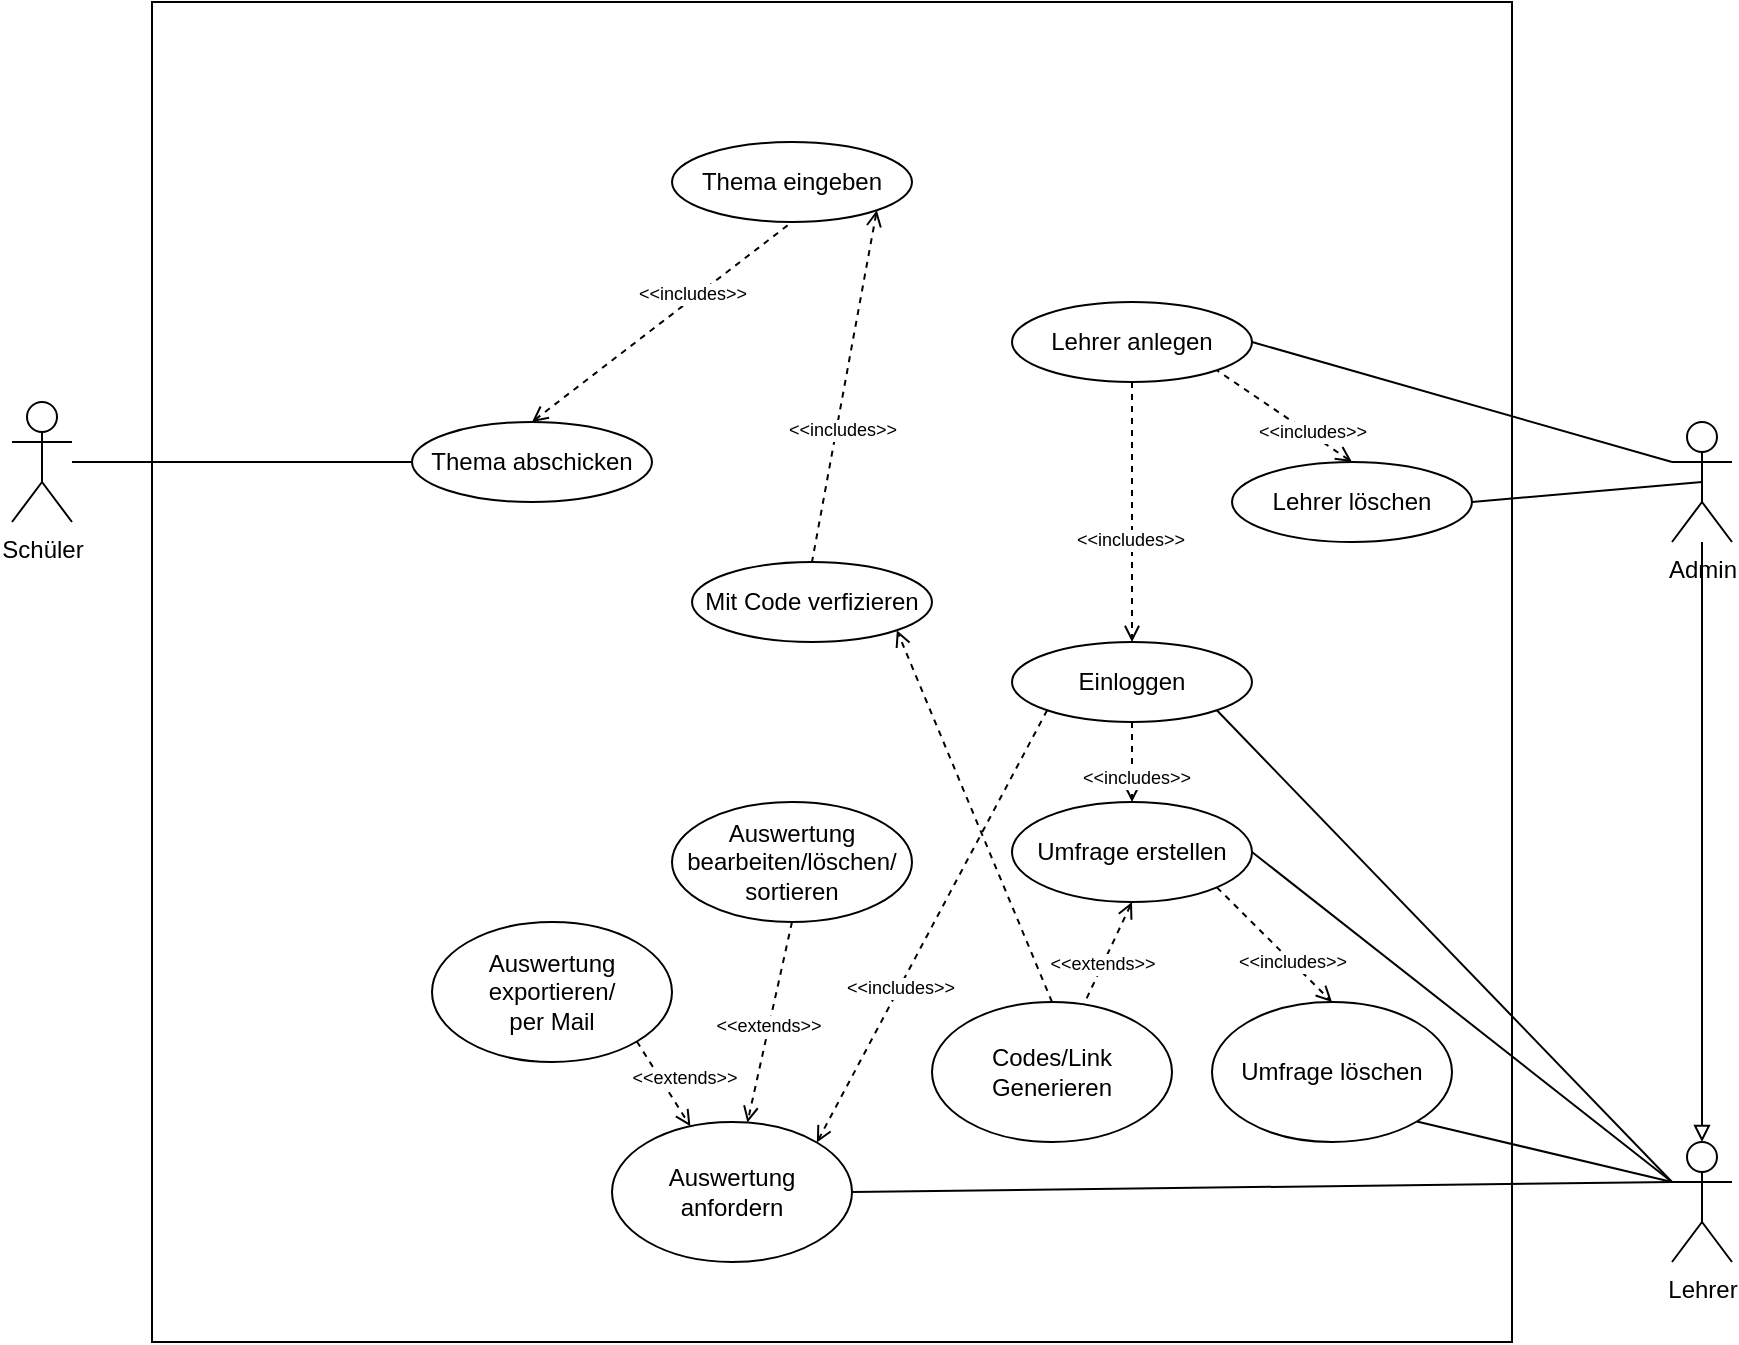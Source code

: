 <mxfile version="16.4.7" type="device"><diagram id="n_g9ShcicKRSaGsYl7LY" name="Page-1"><mxGraphModel dx="2035" dy="1758" grid="1" gridSize="10" guides="1" tooltips="1" connect="1" arrows="1" fold="1" page="1" pageScale="1" pageWidth="850" pageHeight="1100" math="0" shadow="0"><root><mxCell id="0"/><mxCell id="1" parent="0"/><mxCell id="EaUaX-YUv6skA-lKk4uB-4" value="" style="rounded=0;whiteSpace=wrap;html=1;" vertex="1" parent="1"><mxGeometry x="-280" y="-190" width="680" height="670" as="geometry"/></mxCell><mxCell id="EaUaX-YUv6skA-lKk4uB-37" style="edgeStyle=none;rounded=0;orthogonalLoop=1;jettySize=auto;html=1;exitX=0.5;exitY=1;exitDx=0;exitDy=0;dashed=1;fontSize=9;startArrow=none;startFill=0;endArrow=open;endFill=0;" edge="1" parent="1" source="EaUaX-YUv6skA-lKk4uB-1" target="EaUaX-YUv6skA-lKk4uB-29"><mxGeometry relative="1" as="geometry"/></mxCell><mxCell id="EaUaX-YUv6skA-lKk4uB-38" value="&amp;lt;&amp;lt;extends&amp;gt;&amp;gt;" style="edgeLabel;html=1;align=center;verticalAlign=middle;resizable=0;points=[];fontSize=9;" vertex="1" connectable="0" parent="EaUaX-YUv6skA-lKk4uB-37"><mxGeometry x="0.23" y="1" relative="1" as="geometry"><mxPoint y="-10" as="offset"/></mxGeometry></mxCell><mxCell id="EaUaX-YUv6skA-lKk4uB-1" value="&lt;div&gt;Auswertung bearbeiten/löschen/&lt;/div&gt;&lt;div&gt;sortieren&lt;br&gt;&lt;/div&gt;" style="ellipse;whiteSpace=wrap;html=1;" vertex="1" parent="1"><mxGeometry x="-20" y="210" width="120" height="60" as="geometry"/></mxCell><mxCell id="EaUaX-YUv6skA-lKk4uB-25" style="edgeStyle=none;rounded=0;orthogonalLoop=1;jettySize=auto;html=1;exitX=0.5;exitY=1;exitDx=0;exitDy=0;dashed=1;fontSize=9;startArrow=open;startFill=0;endArrow=none;endFill=0;" edge="1" parent="1" source="EaUaX-YUv6skA-lKk4uB-2" target="EaUaX-YUv6skA-lKk4uB-24"><mxGeometry relative="1" as="geometry"/></mxCell><mxCell id="EaUaX-YUv6skA-lKk4uB-26" value="&amp;lt;&amp;lt;extends&amp;gt;&amp;gt;" style="edgeLabel;html=1;align=center;verticalAlign=middle;resizable=0;points=[];fontSize=9;" vertex="1" connectable="0" parent="EaUaX-YUv6skA-lKk4uB-25"><mxGeometry x="0.224" y="-1" relative="1" as="geometry"><mxPoint as="offset"/></mxGeometry></mxCell><mxCell id="EaUaX-YUv6skA-lKk4uB-42" style="edgeStyle=none;rounded=0;orthogonalLoop=1;jettySize=auto;html=1;exitX=1;exitY=1;exitDx=0;exitDy=0;entryX=0.5;entryY=0;entryDx=0;entryDy=0;fontSize=9;startArrow=none;startFill=0;endArrow=open;endFill=0;dashed=1;" edge="1" parent="1" source="EaUaX-YUv6skA-lKk4uB-2" target="EaUaX-YUv6skA-lKk4uB-40"><mxGeometry relative="1" as="geometry"/></mxCell><mxCell id="EaUaX-YUv6skA-lKk4uB-43" value="&amp;lt;&amp;lt;includes&amp;gt;&amp;gt;" style="edgeLabel;html=1;align=center;verticalAlign=middle;resizable=0;points=[];fontSize=9;" vertex="1" connectable="0" parent="EaUaX-YUv6skA-lKk4uB-42"><mxGeometry x="0.284" relative="1" as="geometry"><mxPoint as="offset"/></mxGeometry></mxCell><mxCell id="EaUaX-YUv6skA-lKk4uB-2" value="Umfrage erstellen" style="ellipse;whiteSpace=wrap;html=1;" vertex="1" parent="1"><mxGeometry x="150" y="210" width="120" height="50" as="geometry"/></mxCell><mxCell id="EaUaX-YUv6skA-lKk4uB-5" value="Schüler" style="shape=umlActor;verticalLabelPosition=bottom;verticalAlign=top;html=1;outlineConnect=0;" vertex="1" parent="1"><mxGeometry x="-350" y="10" width="30" height="60" as="geometry"/></mxCell><mxCell id="EaUaX-YUv6skA-lKk4uB-19" style="rounded=0;orthogonalLoop=1;jettySize=auto;html=1;exitX=0;exitY=0.333;exitDx=0;exitDy=0;exitPerimeter=0;entryX=1;entryY=1;entryDx=0;entryDy=0;fontSize=9;endArrow=none;endFill=0;" edge="1" parent="1" source="EaUaX-YUv6skA-lKk4uB-6" target="EaUaX-YUv6skA-lKk4uB-12"><mxGeometry relative="1" as="geometry"/></mxCell><mxCell id="EaUaX-YUv6skA-lKk4uB-27" style="edgeStyle=none;rounded=0;orthogonalLoop=1;jettySize=auto;html=1;exitX=0;exitY=0.333;exitDx=0;exitDy=0;exitPerimeter=0;entryX=1;entryY=0.5;entryDx=0;entryDy=0;fontSize=9;startArrow=none;startFill=0;endArrow=none;endFill=0;" edge="1" parent="1" source="EaUaX-YUv6skA-lKk4uB-6" target="EaUaX-YUv6skA-lKk4uB-2"><mxGeometry relative="1" as="geometry"/></mxCell><mxCell id="EaUaX-YUv6skA-lKk4uB-30" style="edgeStyle=none;rounded=0;orthogonalLoop=1;jettySize=auto;html=1;exitX=0;exitY=0.333;exitDx=0;exitDy=0;exitPerimeter=0;entryX=1;entryY=0.5;entryDx=0;entryDy=0;fontSize=9;startArrow=none;startFill=0;endArrow=none;endFill=0;" edge="1" parent="1" source="EaUaX-YUv6skA-lKk4uB-6" target="EaUaX-YUv6skA-lKk4uB-29"><mxGeometry relative="1" as="geometry"/></mxCell><mxCell id="EaUaX-YUv6skA-lKk4uB-41" style="edgeStyle=none;rounded=0;orthogonalLoop=1;jettySize=auto;html=1;exitX=0;exitY=0.333;exitDx=0;exitDy=0;exitPerimeter=0;entryX=1;entryY=1;entryDx=0;entryDy=0;fontSize=9;startArrow=none;startFill=0;endArrow=none;endFill=0;" edge="1" parent="1" source="EaUaX-YUv6skA-lKk4uB-6" target="EaUaX-YUv6skA-lKk4uB-40"><mxGeometry relative="1" as="geometry"/></mxCell><mxCell id="EaUaX-YUv6skA-lKk4uB-6" value="Lehrer" style="shape=umlActor;verticalLabelPosition=bottom;verticalAlign=top;html=1;outlineConnect=0;" vertex="1" parent="1"><mxGeometry x="480" y="380" width="30" height="60" as="geometry"/></mxCell><mxCell id="EaUaX-YUv6skA-lKk4uB-44" style="edgeStyle=none;rounded=0;orthogonalLoop=1;jettySize=auto;html=1;fontSize=9;startArrow=none;startFill=0;endArrow=block;endFill=0;" edge="1" parent="1" source="EaUaX-YUv6skA-lKk4uB-11" target="EaUaX-YUv6skA-lKk4uB-6"><mxGeometry relative="1" as="geometry"/></mxCell><mxCell id="EaUaX-YUv6skA-lKk4uB-47" style="edgeStyle=none;rounded=0;orthogonalLoop=1;jettySize=auto;html=1;exitX=0;exitY=0.333;exitDx=0;exitDy=0;exitPerimeter=0;entryX=1;entryY=0.5;entryDx=0;entryDy=0;fontSize=9;startArrow=none;startFill=0;endArrow=none;endFill=0;" edge="1" parent="1" source="EaUaX-YUv6skA-lKk4uB-11" target="EaUaX-YUv6skA-lKk4uB-46"><mxGeometry relative="1" as="geometry"/></mxCell><mxCell id="EaUaX-YUv6skA-lKk4uB-49" style="edgeStyle=none;rounded=0;orthogonalLoop=1;jettySize=auto;html=1;exitX=0.5;exitY=0.5;exitDx=0;exitDy=0;exitPerimeter=0;entryX=1;entryY=0.5;entryDx=0;entryDy=0;fontSize=9;startArrow=none;startFill=0;endArrow=none;endFill=0;" edge="1" parent="1" source="EaUaX-YUv6skA-lKk4uB-11" target="EaUaX-YUv6skA-lKk4uB-48"><mxGeometry relative="1" as="geometry"/></mxCell><mxCell id="EaUaX-YUv6skA-lKk4uB-11" value="Admin" style="shape=umlActor;verticalLabelPosition=bottom;verticalAlign=top;html=1;outlineConnect=0;" vertex="1" parent="1"><mxGeometry x="480" y="20" width="30" height="60" as="geometry"/></mxCell><mxCell id="EaUaX-YUv6skA-lKk4uB-20" style="edgeStyle=none;rounded=0;orthogonalLoop=1;jettySize=auto;html=1;exitX=0.5;exitY=1;exitDx=0;exitDy=0;fontSize=9;endArrow=open;endFill=0;dashed=1;startArrow=none;startFill=0;" edge="1" parent="1" source="EaUaX-YUv6skA-lKk4uB-12" target="EaUaX-YUv6skA-lKk4uB-2"><mxGeometry relative="1" as="geometry"/></mxCell><mxCell id="EaUaX-YUv6skA-lKk4uB-21" value="&amp;lt;&amp;lt;includes&amp;gt;&amp;gt;" style="edgeLabel;html=1;align=center;verticalAlign=middle;resizable=0;points=[];fontSize=9;" vertex="1" connectable="0" parent="EaUaX-YUv6skA-lKk4uB-20"><mxGeometry x="0.38" y="2" relative="1" as="geometry"><mxPoint as="offset"/></mxGeometry></mxCell><mxCell id="EaUaX-YUv6skA-lKk4uB-31" style="edgeStyle=none;rounded=0;orthogonalLoop=1;jettySize=auto;html=1;exitX=0;exitY=1;exitDx=0;exitDy=0;entryX=1;entryY=0;entryDx=0;entryDy=0;fontSize=9;startArrow=none;startFill=0;endArrow=open;endFill=0;dashed=1;" edge="1" parent="1" source="EaUaX-YUv6skA-lKk4uB-12" target="EaUaX-YUv6skA-lKk4uB-29"><mxGeometry relative="1" as="geometry"/></mxCell><mxCell id="EaUaX-YUv6skA-lKk4uB-32" value="&amp;lt;&amp;lt;includes&amp;gt;&amp;gt;" style="edgeLabel;html=1;align=center;verticalAlign=middle;resizable=0;points=[];fontSize=9;" vertex="1" connectable="0" parent="EaUaX-YUv6skA-lKk4uB-31"><mxGeometry x="0.287" y="-1" relative="1" as="geometry"><mxPoint x="1" as="offset"/></mxGeometry></mxCell><mxCell id="EaUaX-YUv6skA-lKk4uB-12" value="Einloggen" style="ellipse;whiteSpace=wrap;html=1;" vertex="1" parent="1"><mxGeometry x="150" y="130" width="120" height="40" as="geometry"/></mxCell><mxCell id="EaUaX-YUv6skA-lKk4uB-66" style="edgeStyle=none;rounded=0;orthogonalLoop=1;jettySize=auto;html=1;exitX=0.5;exitY=0;exitDx=0;exitDy=0;entryX=1;entryY=1;entryDx=0;entryDy=0;fontSize=9;startArrow=none;startFill=0;endArrow=open;endFill=0;dashed=1;" edge="1" parent="1" source="EaUaX-YUv6skA-lKk4uB-24" target="EaUaX-YUv6skA-lKk4uB-54"><mxGeometry relative="1" as="geometry"/></mxCell><mxCell id="EaUaX-YUv6skA-lKk4uB-24" value="Codes/Link Generieren" style="ellipse;whiteSpace=wrap;html=1;" vertex="1" parent="1"><mxGeometry x="110" y="310" width="120" height="70" as="geometry"/></mxCell><mxCell id="EaUaX-YUv6skA-lKk4uB-29" value="Auswertung anfordern" style="ellipse;whiteSpace=wrap;html=1;" vertex="1" parent="1"><mxGeometry x="-50" y="370" width="120" height="70" as="geometry"/></mxCell><mxCell id="EaUaX-YUv6skA-lKk4uB-34" style="edgeStyle=none;rounded=0;orthogonalLoop=1;jettySize=auto;html=1;exitX=1;exitY=1;exitDx=0;exitDy=0;dashed=1;fontSize=9;startArrow=none;startFill=0;endArrow=open;endFill=0;" edge="1" parent="1" source="EaUaX-YUv6skA-lKk4uB-33" target="EaUaX-YUv6skA-lKk4uB-29"><mxGeometry relative="1" as="geometry"/></mxCell><mxCell id="EaUaX-YUv6skA-lKk4uB-35" value="&amp;lt;&amp;lt;extends&amp;gt;&amp;gt;" style="edgeLabel;html=1;align=center;verticalAlign=middle;resizable=0;points=[];fontSize=9;" vertex="1" connectable="0" parent="EaUaX-YUv6skA-lKk4uB-34"><mxGeometry x="-0.412" relative="1" as="geometry"><mxPoint x="16" y="6" as="offset"/></mxGeometry></mxCell><mxCell id="EaUaX-YUv6skA-lKk4uB-33" value="&lt;div&gt;Auswertung exportieren/&lt;/div&gt;&lt;div&gt;per Mail &lt;br&gt;&lt;/div&gt;" style="ellipse;whiteSpace=wrap;html=1;" vertex="1" parent="1"><mxGeometry x="-140" y="270" width="120" height="70" as="geometry"/></mxCell><mxCell id="EaUaX-YUv6skA-lKk4uB-40" value="Umfrage löschen" style="ellipse;whiteSpace=wrap;html=1;" vertex="1" parent="1"><mxGeometry x="250" y="310" width="120" height="70" as="geometry"/></mxCell><mxCell id="EaUaX-YUv6skA-lKk4uB-50" style="edgeStyle=none;rounded=0;orthogonalLoop=1;jettySize=auto;html=1;exitX=0.5;exitY=1;exitDx=0;exitDy=0;fontSize=9;startArrow=none;startFill=0;endArrow=open;endFill=0;dashed=1;" edge="1" parent="1" source="EaUaX-YUv6skA-lKk4uB-46" target="EaUaX-YUv6skA-lKk4uB-12"><mxGeometry relative="1" as="geometry"/></mxCell><mxCell id="EaUaX-YUv6skA-lKk4uB-51" value="&amp;lt;&amp;lt;includes&amp;gt;&amp;gt;" style="edgeLabel;html=1;align=center;verticalAlign=middle;resizable=0;points=[];fontSize=9;" vertex="1" connectable="0" parent="EaUaX-YUv6skA-lKk4uB-50"><mxGeometry x="0.21" y="-1" relative="1" as="geometry"><mxPoint as="offset"/></mxGeometry></mxCell><mxCell id="EaUaX-YUv6skA-lKk4uB-46" value="Lehrer anlegen" style="ellipse;whiteSpace=wrap;html=1;" vertex="1" parent="1"><mxGeometry x="150" y="-40" width="120" height="40" as="geometry"/></mxCell><mxCell id="EaUaX-YUv6skA-lKk4uB-52" style="edgeStyle=none;rounded=0;orthogonalLoop=1;jettySize=auto;html=1;exitX=0.5;exitY=0;exitDx=0;exitDy=0;entryX=1;entryY=1;entryDx=0;entryDy=0;dashed=1;fontSize=9;startArrow=open;startFill=0;endArrow=none;endFill=0;" edge="1" parent="1" source="EaUaX-YUv6skA-lKk4uB-48" target="EaUaX-YUv6skA-lKk4uB-46"><mxGeometry relative="1" as="geometry"/></mxCell><mxCell id="EaUaX-YUv6skA-lKk4uB-57" value="&amp;lt;&amp;lt;includes&amp;gt;&amp;gt;" style="edgeLabel;html=1;align=center;verticalAlign=middle;resizable=0;points=[];fontSize=9;" vertex="1" connectable="0" parent="EaUaX-YUv6skA-lKk4uB-52"><mxGeometry x="-0.393" y="-1" relative="1" as="geometry"><mxPoint as="offset"/></mxGeometry></mxCell><mxCell id="EaUaX-YUv6skA-lKk4uB-48" value="Lehrer löschen" style="ellipse;whiteSpace=wrap;html=1;" vertex="1" parent="1"><mxGeometry x="260" y="40" width="120" height="40" as="geometry"/></mxCell><mxCell id="EaUaX-YUv6skA-lKk4uB-54" value="Mit Code verfizieren" style="ellipse;whiteSpace=wrap;html=1;" vertex="1" parent="1"><mxGeometry x="-10" y="90" width="120" height="40" as="geometry"/></mxCell><mxCell id="EaUaX-YUv6skA-lKk4uB-61" style="edgeStyle=none;rounded=0;orthogonalLoop=1;jettySize=auto;html=1;exitX=1;exitY=1;exitDx=0;exitDy=0;entryX=0.5;entryY=0;entryDx=0;entryDy=0;fontSize=9;startArrow=open;startFill=0;endArrow=none;endFill=0;dashed=1;" edge="1" parent="1" source="EaUaX-YUv6skA-lKk4uB-56" target="EaUaX-YUv6skA-lKk4uB-54"><mxGeometry relative="1" as="geometry"/></mxCell><mxCell id="EaUaX-YUv6skA-lKk4uB-62" value="&amp;lt;&amp;lt;includes&amp;gt;&amp;gt;" style="edgeLabel;html=1;align=center;verticalAlign=middle;resizable=0;points=[];fontSize=9;" vertex="1" connectable="0" parent="EaUaX-YUv6skA-lKk4uB-61"><mxGeometry x="0.243" y="2" relative="1" as="geometry"><mxPoint as="offset"/></mxGeometry></mxCell><mxCell id="EaUaX-YUv6skA-lKk4uB-56" value="Thema eingeben" style="ellipse;whiteSpace=wrap;html=1;" vertex="1" parent="1"><mxGeometry x="-20" y="-120" width="120" height="40" as="geometry"/></mxCell><mxCell id="EaUaX-YUv6skA-lKk4uB-65" style="edgeStyle=none;rounded=0;orthogonalLoop=1;jettySize=auto;html=1;exitX=0;exitY=0.5;exitDx=0;exitDy=0;fontSize=9;startArrow=none;startFill=0;endArrow=none;endFill=0;" edge="1" parent="1" source="EaUaX-YUv6skA-lKk4uB-60" target="EaUaX-YUv6skA-lKk4uB-5"><mxGeometry relative="1" as="geometry"/></mxCell><mxCell id="EaUaX-YUv6skA-lKk4uB-60" value="Thema abschicken" style="ellipse;whiteSpace=wrap;html=1;" vertex="1" parent="1"><mxGeometry x="-150" y="20" width="120" height="40" as="geometry"/></mxCell><mxCell id="EaUaX-YUv6skA-lKk4uB-63" style="edgeStyle=none;rounded=0;orthogonalLoop=1;jettySize=auto;html=1;exitX=0.5;exitY=0;exitDx=0;exitDy=0;entryX=0.5;entryY=1;entryDx=0;entryDy=0;fontSize=9;startArrow=open;startFill=0;endArrow=none;endFill=0;dashed=1;" edge="1" parent="1" source="EaUaX-YUv6skA-lKk4uB-60" target="EaUaX-YUv6skA-lKk4uB-56"><mxGeometry relative="1" as="geometry"><mxPoint x="-34.856" y="-21.718" as="sourcePoint"/><mxPoint x="-100.004" y="19.998" as="targetPoint"/></mxGeometry></mxCell><mxCell id="EaUaX-YUv6skA-lKk4uB-64" value="&amp;lt;&amp;lt;includes&amp;gt;&amp;gt;" style="edgeLabel;html=1;align=center;verticalAlign=middle;resizable=0;points=[];fontSize=9;" vertex="1" connectable="0" parent="EaUaX-YUv6skA-lKk4uB-63"><mxGeometry x="0.243" y="2" relative="1" as="geometry"><mxPoint as="offset"/></mxGeometry></mxCell></root></mxGraphModel></diagram></mxfile>